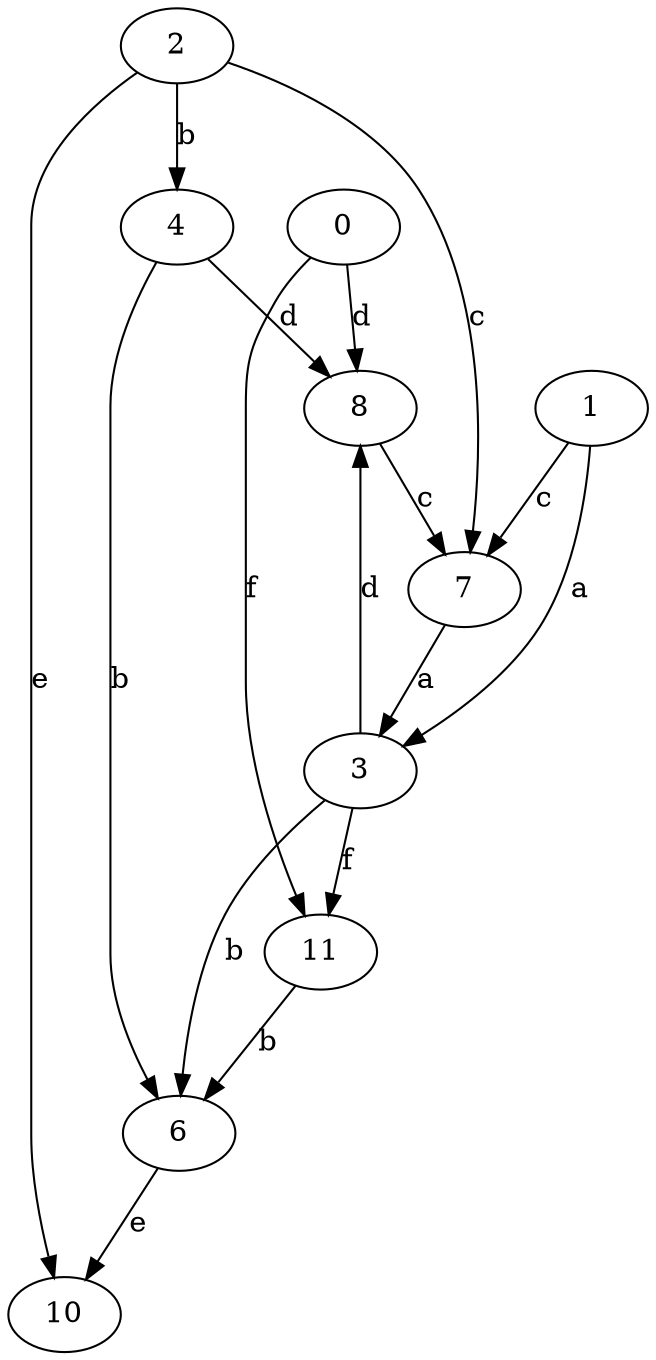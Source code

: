 strict digraph  {
2;
3;
4;
0;
1;
6;
7;
8;
10;
11;
2 -> 4  [label=b];
2 -> 7  [label=c];
2 -> 10  [label=e];
3 -> 6  [label=b];
3 -> 8  [label=d];
3 -> 11  [label=f];
4 -> 6  [label=b];
4 -> 8  [label=d];
0 -> 8  [label=d];
0 -> 11  [label=f];
1 -> 3  [label=a];
1 -> 7  [label=c];
6 -> 10  [label=e];
7 -> 3  [label=a];
8 -> 7  [label=c];
11 -> 6  [label=b];
}
